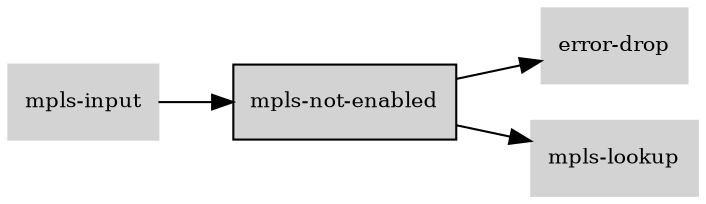 digraph "mpls_not_enabled_subgraph" {
  rankdir=LR;
  node [shape=box, style=filled, fontsize=10, color=lightgray, fontcolor=black, fillcolor=lightgray];
  "mpls-not-enabled" [color=black, fontcolor=black, fillcolor=lightgray];
  edge [fontsize=8];
  "mpls-input" -> "mpls-not-enabled";
  "mpls-not-enabled" -> "error-drop";
  "mpls-not-enabled" -> "mpls-lookup";
}
